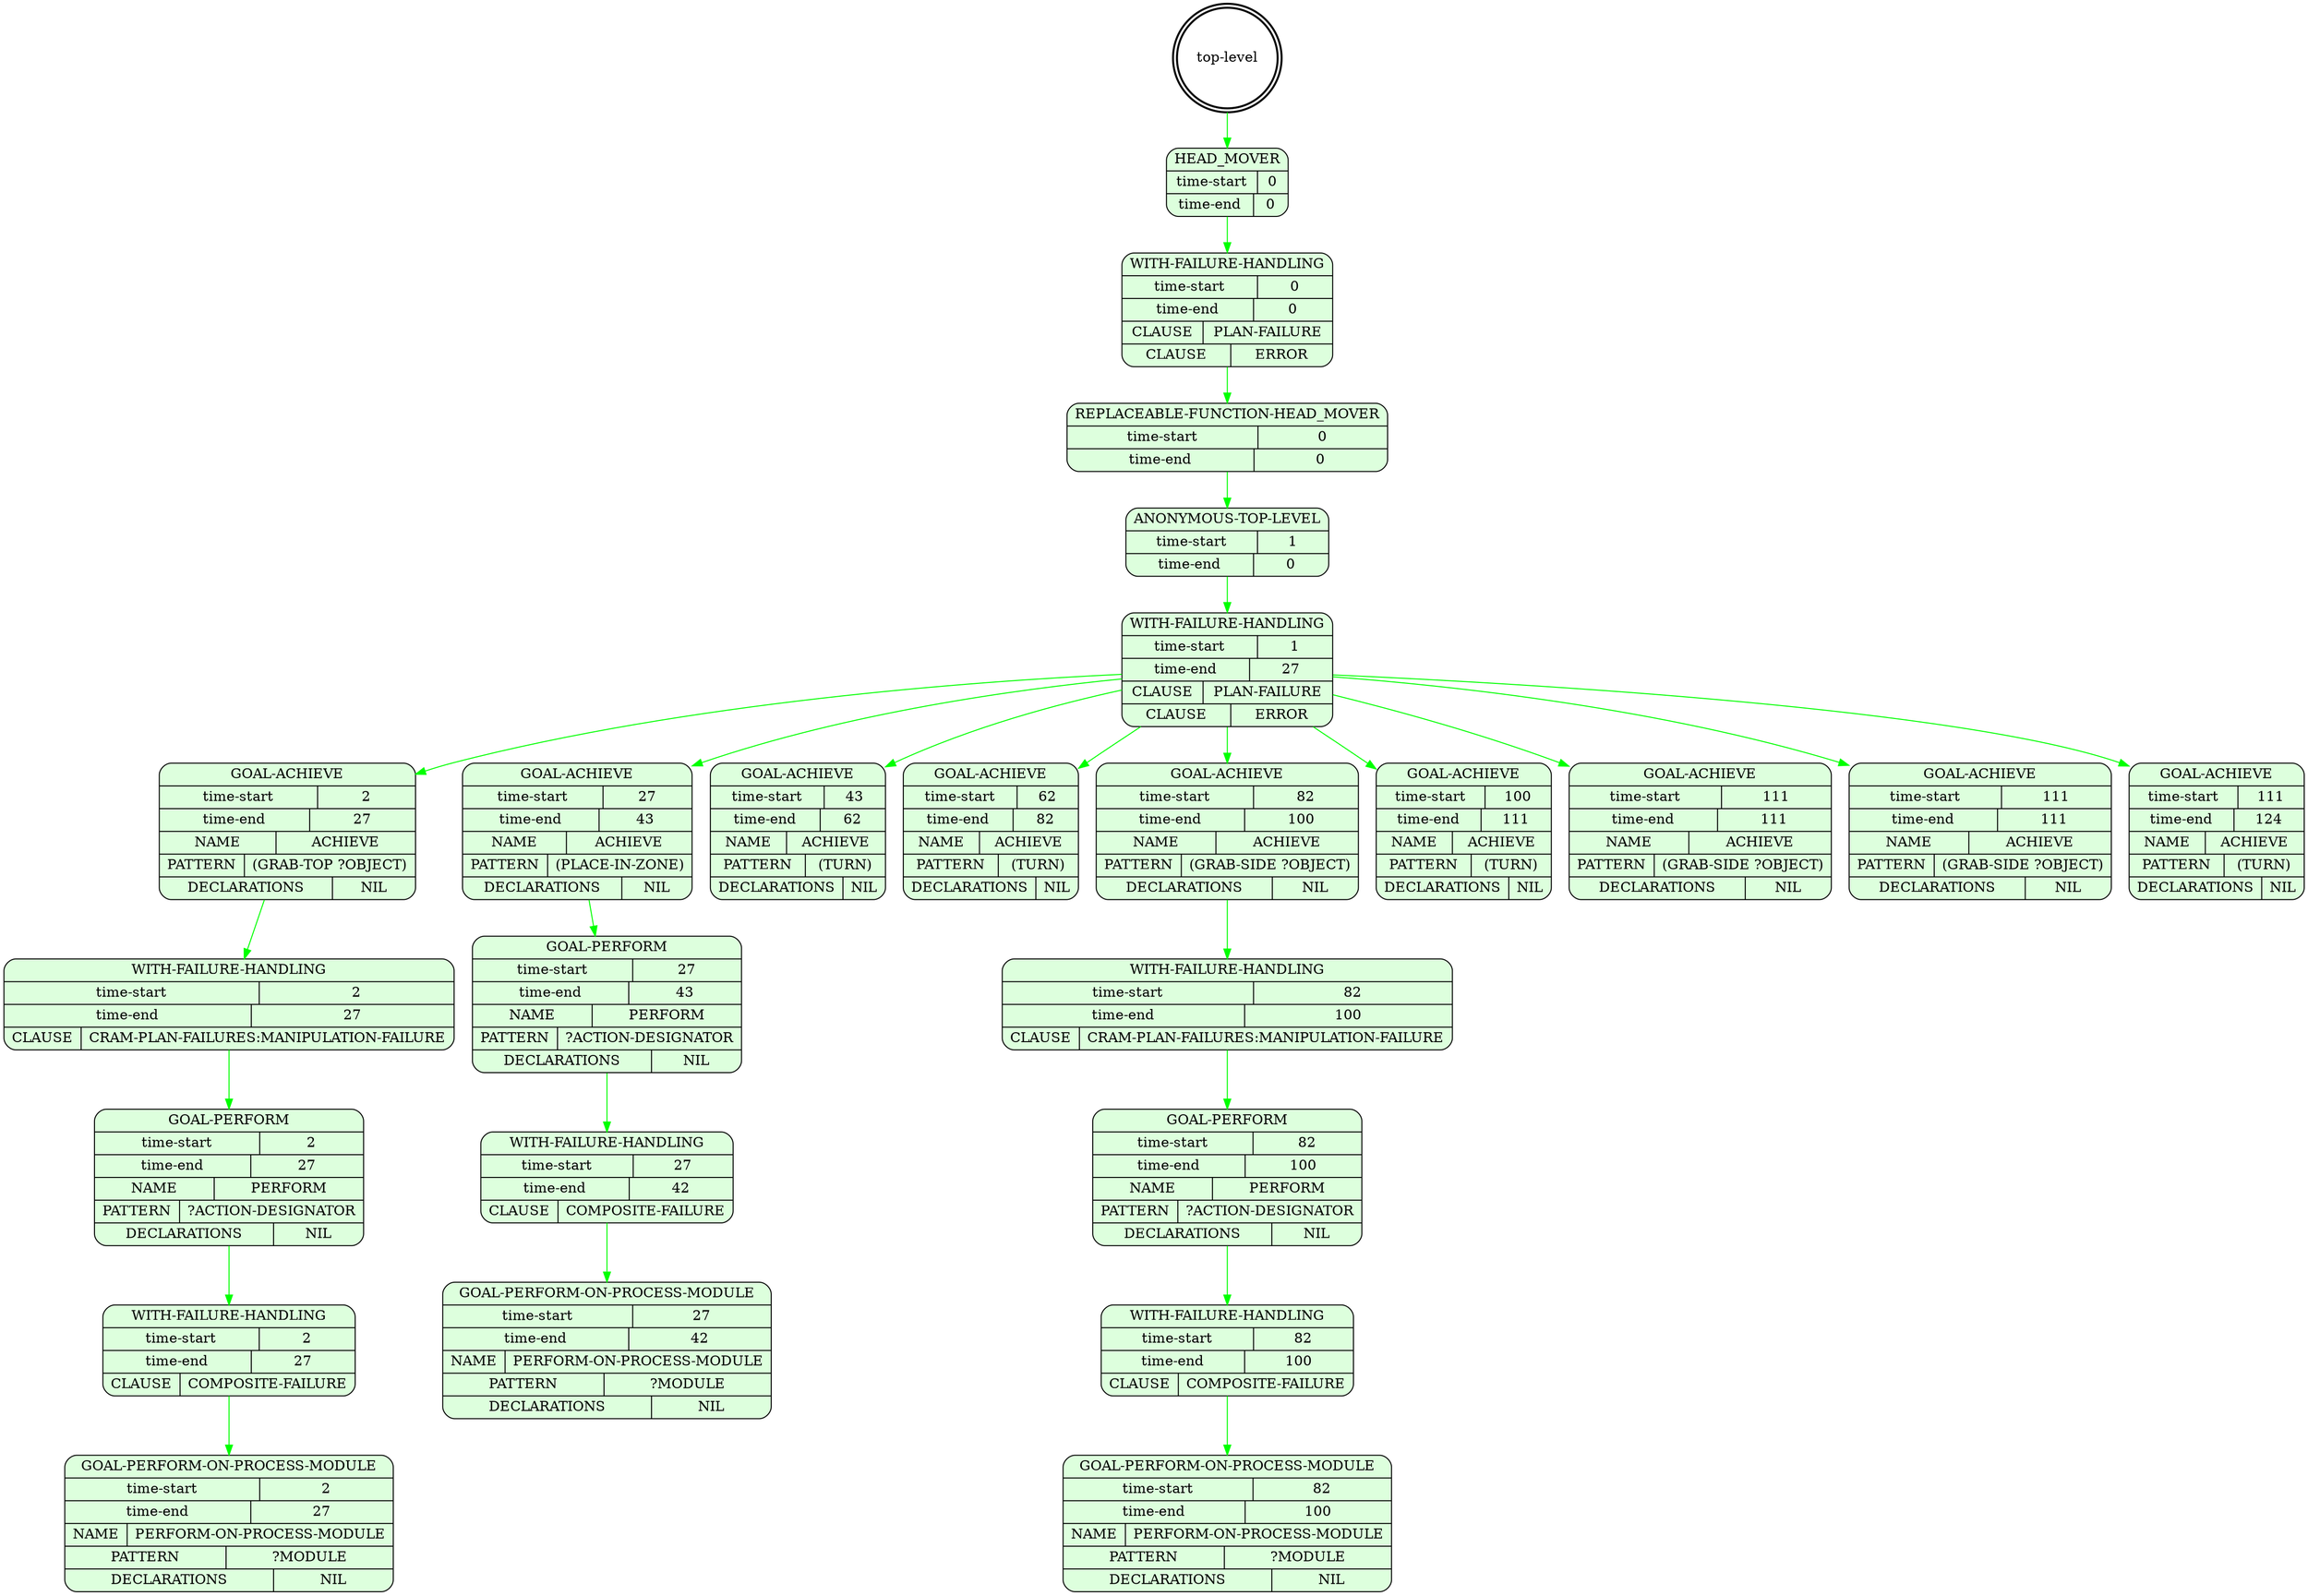 digraph plangraph_NL3rRumw4yhGzwGu {
  node_9ckUPbwzGlPUyIcj [shape=doublecircle, style=bold, label="top-level"];

  node_0HjoVQJGyKUvwBEs [shape=Mrecord, style=filled, fillcolor="#ddffdd", label="{HEAD_MOVER|{time-start | 0}|{time-end | 0}}"];
  edge [color="green", label=""];
  node_9ckUPbwzGlPUyIcj -> node_0HjoVQJGyKUvwBEs;

  node_wEgGDhxHSVUqkWIn [shape=Mrecord, style=filled, fillcolor="#ddffdd", label="{WITH-FAILURE-HANDLING|{time-start | 0}|{time-end | 0}|{CLAUSE | PLAN-FAILURE}|{CLAUSE | ERROR}}"];
  edge [color="green", label=""];
  node_0HjoVQJGyKUvwBEs -> node_wEgGDhxHSVUqkWIn;

  node_LJXcNIJxhkHmaptq [shape=Mrecord, style=filled, fillcolor="#ddffdd", label="{REPLACEABLE-FUNCTION-HEAD_MOVER|{time-start | 0}|{time-end | 0}}"];
  edge [color="green", label=""];
  node_wEgGDhxHSVUqkWIn -> node_LJXcNIJxhkHmaptq;

  node_sxloCisQIDHxalyG [shape=Mrecord, style=filled, fillcolor="#ddffdd", label="{ANONYMOUS-TOP-LEVEL|{time-start | 1}|{time-end | 0}}"];
  edge [color="green", label=""];
  node_LJXcNIJxhkHmaptq -> node_sxloCisQIDHxalyG;

  node_6vOwJAUFTq66rRNq [shape=Mrecord, style=filled, fillcolor="#ddffdd", label="{WITH-FAILURE-HANDLING|{time-start | 1}|{time-end | 27}|{CLAUSE | PLAN-FAILURE}|{CLAUSE | ERROR}}"];
  edge [color="green", label=""];
  node_sxloCisQIDHxalyG -> node_6vOwJAUFTq66rRNq;

  node_oReEZ5rAzgxAmIBk [shape=Mrecord, style=filled, fillcolor="#ddffdd", label="{GOAL-ACHIEVE|{time-start | 2}|{time-end | 27}|{NAME | ACHIEVE}|{PATTERN | (GRAB-TOP ?OBJECT)}|{DECLARATIONS | NIL}}"];
  edge [color="green", label=""];
  node_6vOwJAUFTq66rRNq -> node_oReEZ5rAzgxAmIBk;

  node_UO6WcsoU3EfNeyIC [shape=Mrecord, style=filled, fillcolor="#ddffdd", label="{WITH-FAILURE-HANDLING|{time-start | 2}|{time-end | 27}|{CLAUSE | CRAM-PLAN-FAILURES:MANIPULATION-FAILURE}}"];
  edge [color="green", label=""];
  node_oReEZ5rAzgxAmIBk -> node_UO6WcsoU3EfNeyIC;

  node_GOPEOQNtDNAvnN2L [shape=Mrecord, style=filled, fillcolor="#ddffdd", label="{GOAL-PERFORM|{time-start | 2}|{time-end | 27}|{NAME | PERFORM}|{PATTERN | ?ACTION-DESIGNATOR}|{DECLARATIONS | NIL}}"];
  edge [color="green", label=""];
  node_UO6WcsoU3EfNeyIC -> node_GOPEOQNtDNAvnN2L;

  node_gcs6U22SQbIvz6FW [shape=Mrecord, style=filled, fillcolor="#ddffdd", label="{WITH-FAILURE-HANDLING|{time-start | 2}|{time-end | 27}|{CLAUSE | COMPOSITE-FAILURE}}"];
  edge [color="green", label=""];
  node_GOPEOQNtDNAvnN2L -> node_gcs6U22SQbIvz6FW;

  node_JwS4ShPkSvGtci5p [shape=Mrecord, style=filled, fillcolor="#ddffdd", label="{GOAL-PERFORM-ON-PROCESS-MODULE|{time-start | 2}|{time-end | 27}|{NAME | PERFORM-ON-PROCESS-MODULE}|{PATTERN | ?MODULE}|{DECLARATIONS | NIL}}"];
  edge [color="green", label=""];
  node_gcs6U22SQbIvz6FW -> node_JwS4ShPkSvGtci5p;

  node_M0hyBWzsilSRL5ty [shape=Mrecord, style=filled, fillcolor="#ddffdd", label="{GOAL-ACHIEVE|{time-start | 27}|{time-end | 43}|{NAME | ACHIEVE}|{PATTERN | (PLACE-IN-ZONE)}|{DECLARATIONS | NIL}}"];
  edge [color="green", label=""];
  node_6vOwJAUFTq66rRNq -> node_M0hyBWzsilSRL5ty;

  node_C6sGGG6HBgT2Nnbr [shape=Mrecord, style=filled, fillcolor="#ddffdd", label="{GOAL-PERFORM|{time-start | 27}|{time-end | 43}|{NAME | PERFORM}|{PATTERN | ?ACTION-DESIGNATOR}|{DECLARATIONS | NIL}}"];
  edge [color="green", label=""];
  node_M0hyBWzsilSRL5ty -> node_C6sGGG6HBgT2Nnbr;

  node_PHXru4JATalniWWj [shape=Mrecord, style=filled, fillcolor="#ddffdd", label="{WITH-FAILURE-HANDLING|{time-start | 27}|{time-end | 42}|{CLAUSE | COMPOSITE-FAILURE}}"];
  edge [color="green", label=""];
  node_C6sGGG6HBgT2Nnbr -> node_PHXru4JATalniWWj;

  node_OoXq7zrOI7okz3Zc [shape=Mrecord, style=filled, fillcolor="#ddffdd", label="{GOAL-PERFORM-ON-PROCESS-MODULE|{time-start | 27}|{time-end | 42}|{NAME | PERFORM-ON-PROCESS-MODULE}|{PATTERN | ?MODULE}|{DECLARATIONS | NIL}}"];
  edge [color="green", label=""];
  node_PHXru4JATalniWWj -> node_OoXq7zrOI7okz3Zc;

  node_IRVR9BaNXhikbf0t [shape=Mrecord, style=filled, fillcolor="#ddffdd", label="{GOAL-ACHIEVE|{time-start | 43}|{time-end | 62}|{NAME | ACHIEVE}|{PATTERN | (TURN)}|{DECLARATIONS | NIL}}"];
  edge [color="green", label=""];
  node_6vOwJAUFTq66rRNq -> node_IRVR9BaNXhikbf0t;

  node_OE8BQJ0qtJ25nSSC [shape=Mrecord, style=filled, fillcolor="#ddffdd", label="{GOAL-ACHIEVE|{time-start | 62}|{time-end | 82}|{NAME | ACHIEVE}|{PATTERN | (TURN)}|{DECLARATIONS | NIL}}"];
  edge [color="green", label=""];
  node_6vOwJAUFTq66rRNq -> node_OE8BQJ0qtJ25nSSC;

  node_MnevzewLYvpajCzk [shape=Mrecord, style=filled, fillcolor="#ddffdd", label="{GOAL-ACHIEVE|{time-start | 82}|{time-end | 100}|{NAME | ACHIEVE}|{PATTERN | (GRAB-SIDE ?OBJECT)}|{DECLARATIONS | NIL}}"];
  edge [color="green", label=""];
  node_6vOwJAUFTq66rRNq -> node_MnevzewLYvpajCzk;

  node_atqFTeZfNsg4HXxL [shape=Mrecord, style=filled, fillcolor="#ddffdd", label="{WITH-FAILURE-HANDLING|{time-start | 82}|{time-end | 100}|{CLAUSE | CRAM-PLAN-FAILURES:MANIPULATION-FAILURE}}"];
  edge [color="green", label=""];
  node_MnevzewLYvpajCzk -> node_atqFTeZfNsg4HXxL;

  node_h2z2cRYNf6yRyn4p [shape=Mrecord, style=filled, fillcolor="#ddffdd", label="{GOAL-PERFORM|{time-start | 82}|{time-end | 100}|{NAME | PERFORM}|{PATTERN | ?ACTION-DESIGNATOR}|{DECLARATIONS | NIL}}"];
  edge [color="green", label=""];
  node_atqFTeZfNsg4HXxL -> node_h2z2cRYNf6yRyn4p;

  node_0aLU1ClO5UnakAgK [shape=Mrecord, style=filled, fillcolor="#ddffdd", label="{WITH-FAILURE-HANDLING|{time-start | 82}|{time-end | 100}|{CLAUSE | COMPOSITE-FAILURE}}"];
  edge [color="green", label=""];
  node_h2z2cRYNf6yRyn4p -> node_0aLU1ClO5UnakAgK;

  node_Sameno64esRF4eJc [shape=Mrecord, style=filled, fillcolor="#ddffdd", label="{GOAL-PERFORM-ON-PROCESS-MODULE|{time-start | 82}|{time-end | 100}|{NAME | PERFORM-ON-PROCESS-MODULE}|{PATTERN | ?MODULE}|{DECLARATIONS | NIL}}"];
  edge [color="green", label=""];
  node_0aLU1ClO5UnakAgK -> node_Sameno64esRF4eJc;

  node_mTQMMsZ1hDd1h5TB [shape=Mrecord, style=filled, fillcolor="#ddffdd", label="{GOAL-ACHIEVE|{time-start | 100}|{time-end | 111}|{NAME | ACHIEVE}|{PATTERN | (TURN)}|{DECLARATIONS | NIL}}"];
  edge [color="green", label=""];
  node_6vOwJAUFTq66rRNq -> node_mTQMMsZ1hDd1h5TB;

  node_z3xUaK32cUwyx90B [shape=Mrecord, style=filled, fillcolor="#ddffdd", label="{GOAL-ACHIEVE|{time-start | 111}|{time-end | 111}|{NAME | ACHIEVE}|{PATTERN | (GRAB-SIDE ?OBJECT)}|{DECLARATIONS | NIL}}"];
  edge [color="green", label=""];
  node_6vOwJAUFTq66rRNq -> node_z3xUaK32cUwyx90B;

  node_bedaqdu0gB7rMhhq [shape=Mrecord, style=filled, fillcolor="#ddffdd", label="{GOAL-ACHIEVE|{time-start | 111}|{time-end | 111}|{NAME | ACHIEVE}|{PATTERN | (GRAB-SIDE ?OBJECT)}|{DECLARATIONS | NIL}}"];
  edge [color="green", label=""];
  node_6vOwJAUFTq66rRNq -> node_bedaqdu0gB7rMhhq;

  node_DQVLjSGo1aHkmDZW [shape=Mrecord, style=filled, fillcolor="#ddffdd", label="{GOAL-ACHIEVE|{time-start | 111}|{time-end | 124}|{NAME | ACHIEVE}|{PATTERN | (TURN)}|{DECLARATIONS | NIL}}"];
  edge [color="green", label=""];
  node_6vOwJAUFTq66rRNq -> node_DQVLjSGo1aHkmDZW;
}
